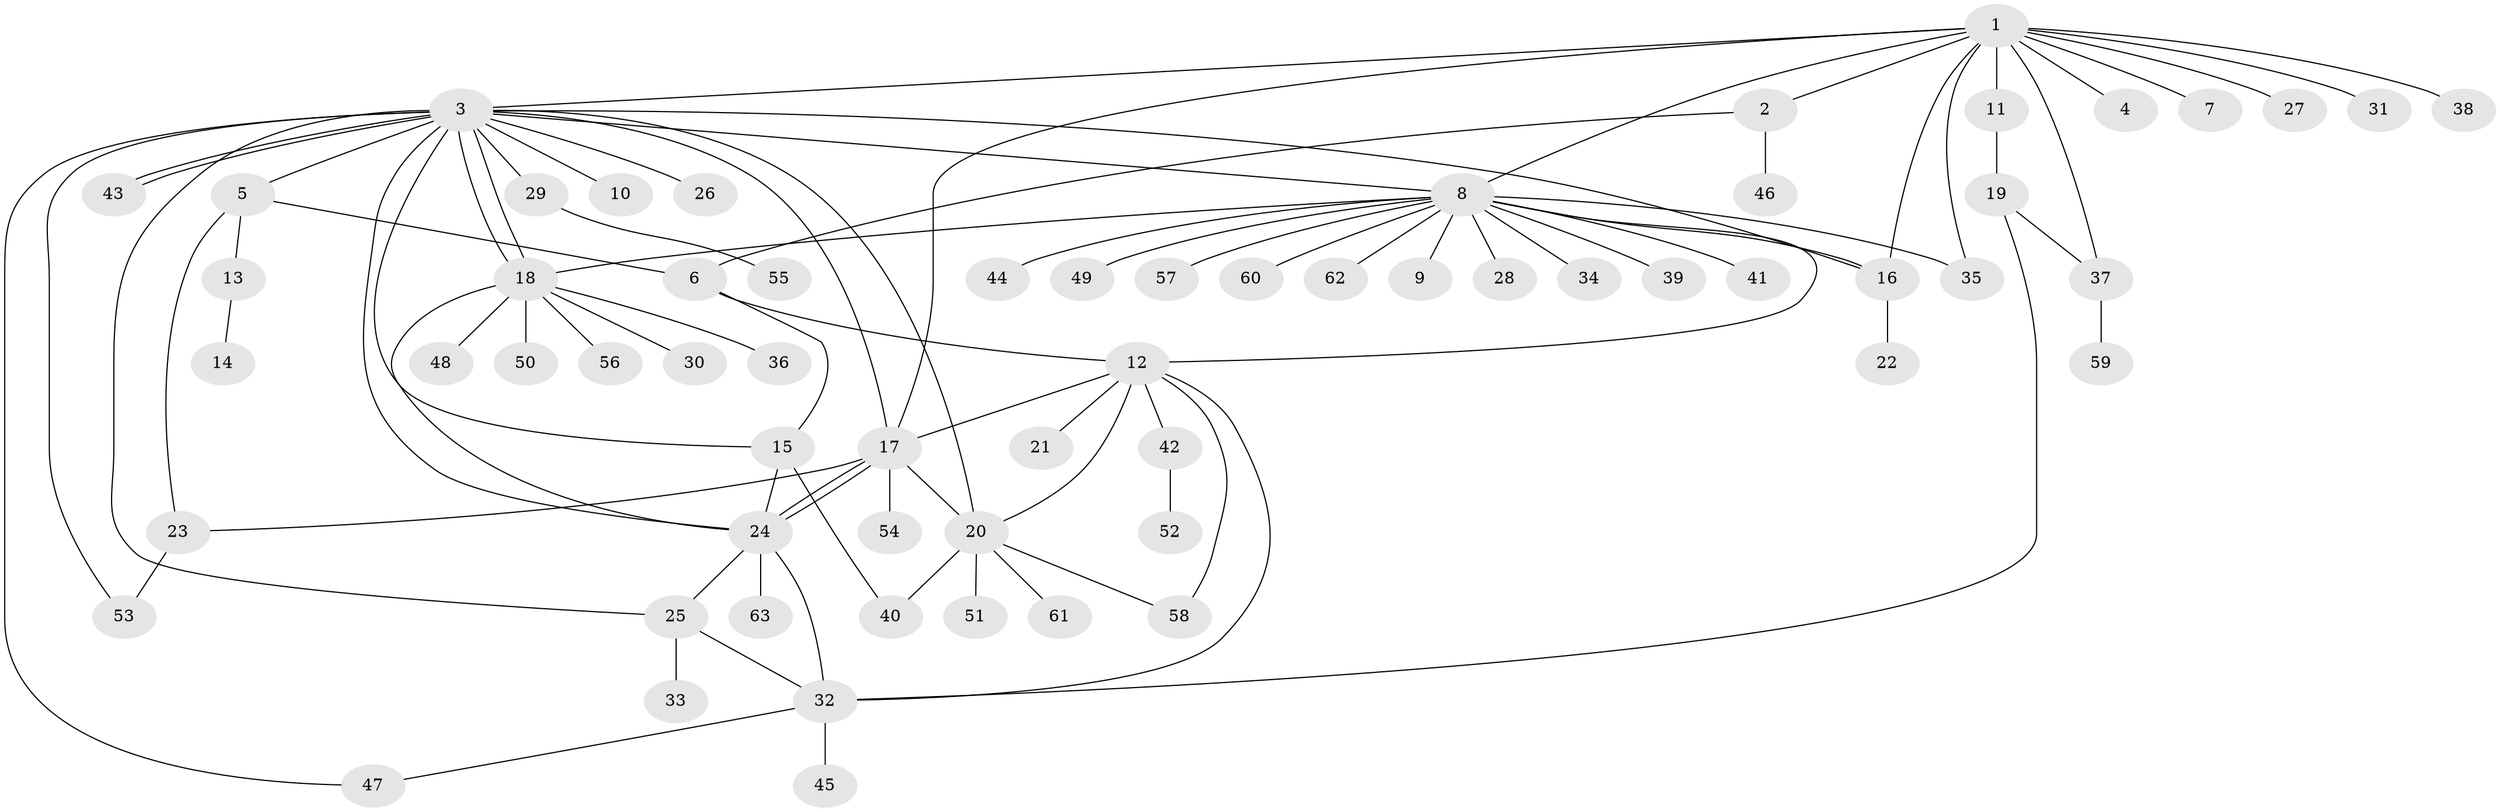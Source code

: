 // coarse degree distribution, {14: 0.02040816326530612, 18: 0.02040816326530612, 1: 0.5918367346938775, 5: 0.04081632653061224, 4: 0.04081632653061224, 15: 0.02040816326530612, 2: 0.16326530612244897, 6: 0.02040816326530612, 3: 0.04081632653061224, 9: 0.02040816326530612, 7: 0.02040816326530612}
// Generated by graph-tools (version 1.1) at 2025/23/03/03/25 07:23:48]
// undirected, 63 vertices, 90 edges
graph export_dot {
graph [start="1"]
  node [color=gray90,style=filled];
  1;
  2;
  3;
  4;
  5;
  6;
  7;
  8;
  9;
  10;
  11;
  12;
  13;
  14;
  15;
  16;
  17;
  18;
  19;
  20;
  21;
  22;
  23;
  24;
  25;
  26;
  27;
  28;
  29;
  30;
  31;
  32;
  33;
  34;
  35;
  36;
  37;
  38;
  39;
  40;
  41;
  42;
  43;
  44;
  45;
  46;
  47;
  48;
  49;
  50;
  51;
  52;
  53;
  54;
  55;
  56;
  57;
  58;
  59;
  60;
  61;
  62;
  63;
  1 -- 2;
  1 -- 3;
  1 -- 4;
  1 -- 7;
  1 -- 8;
  1 -- 11;
  1 -- 16;
  1 -- 17;
  1 -- 27;
  1 -- 31;
  1 -- 35;
  1 -- 37;
  1 -- 38;
  2 -- 6;
  2 -- 46;
  3 -- 5;
  3 -- 8;
  3 -- 10;
  3 -- 15;
  3 -- 16;
  3 -- 17;
  3 -- 18;
  3 -- 18;
  3 -- 20;
  3 -- 24;
  3 -- 25;
  3 -- 26;
  3 -- 29;
  3 -- 43;
  3 -- 43;
  3 -- 47;
  3 -- 53;
  5 -- 6;
  5 -- 13;
  5 -- 23;
  6 -- 12;
  6 -- 15;
  8 -- 9;
  8 -- 12;
  8 -- 16;
  8 -- 18;
  8 -- 28;
  8 -- 34;
  8 -- 35;
  8 -- 39;
  8 -- 41;
  8 -- 44;
  8 -- 49;
  8 -- 57;
  8 -- 60;
  8 -- 62;
  11 -- 19;
  12 -- 17;
  12 -- 20;
  12 -- 21;
  12 -- 32;
  12 -- 42;
  12 -- 58;
  13 -- 14;
  15 -- 24;
  15 -- 40;
  16 -- 22;
  17 -- 20;
  17 -- 23;
  17 -- 24;
  17 -- 24;
  17 -- 54;
  18 -- 24;
  18 -- 30;
  18 -- 36;
  18 -- 48;
  18 -- 50;
  18 -- 56;
  19 -- 32;
  19 -- 37;
  20 -- 40;
  20 -- 51;
  20 -- 58;
  20 -- 61;
  23 -- 53;
  24 -- 25;
  24 -- 32;
  24 -- 63;
  25 -- 32;
  25 -- 33;
  29 -- 55;
  32 -- 45;
  32 -- 47;
  37 -- 59;
  42 -- 52;
}
